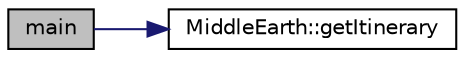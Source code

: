 digraph "main"
{
  edge [fontname="Helvetica",fontsize="10",labelfontname="Helvetica",labelfontsize="10"];
  node [fontname="Helvetica",fontsize="10",shape=record];
  rankdir="LR";
  Node1 [label="main",height=0.2,width=0.4,color="black", fillcolor="grey75", style="filled", fontcolor="black"];
  Node1 -> Node2 [color="midnightblue",fontsize="10",style="solid",fontname="Helvetica"];
  Node2 [label="MiddleEarth::getItinerary",height=0.2,width=0.4,color="black", fillcolor="white", style="filled",URL="$class_middle_earth.html#ad730d037c3946ec1129657fc5e0cb353"];
}
